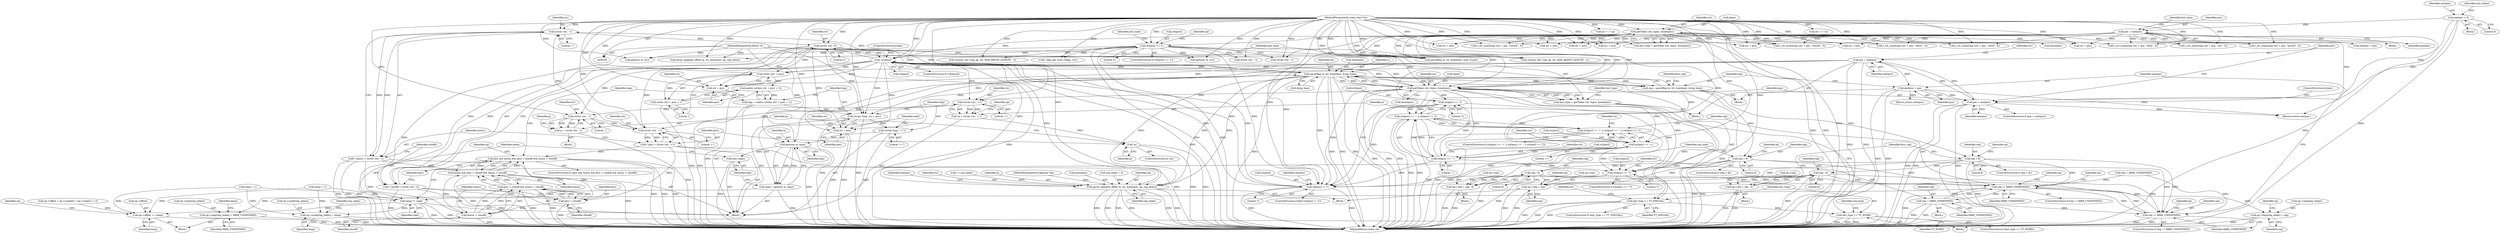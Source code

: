 digraph "0_radare2_9b46d38dd3c4de6048a488b655c7319f845af185@API" {
"1000633" [label="(Call,strchr (str, '-'))"];
"1000627" [label="(Call,strchr (str, '+'))"];
"1000598" [label="(Call,strchr (str, '+'))"];
"1000377" [label="(Call,!str[pos])"];
"1000489" [label="(Call,parseReg (a, str, &nextpos, &reg_type))"];
"1000682" [label="(Call,getnum (a, tmp))"];
"1000106" [label="(MethodParameterIn,RAsm *a)"];
"1000676" [label="(Call,strtok (tmp, \"+-\"))"];
"1000671" [label="(Call,strcpy (tmp, str + pos))"];
"1000662" [label="(Call,tmp = malloc (strlen (str + pos) + 1))"];
"1000664" [label="(Call,malloc (strlen (str + pos) + 1))"];
"1000666" [label="(Call,strlen (str + pos))"];
"1000639" [label="(Call,strchr (str, ']'))"];
"1000633" [label="(Call,strchr (str, '-'))"];
"1000107" [label="(MethodParameterIn,const char *str)"];
"1000373" [label="(Call,pos = nextpos)"];
"1000368" [label="(Call,pos > nextpos)"];
"1000137" [label="(Call,pos = nextpos)"];
"1000113" [label="(Call,nextpos = 0)"];
"1000484" [label="(Call,nextpos = pos)"];
"1000385" [label="(Call,getToken (str, &pos, &nextpos))"];
"1000142" [label="(Call,getToken (str, &pos, &nextpos))"];
"1000361" [label="(Call,str[pos] != ']')"];
"1000409" [label="(Call,str[pos] == ']')"];
"1000404" [label="(Call,str[pos] == '-')"];
"1000398" [label="(Call,str[pos] == '+')"];
"1000458" [label="(Call,str[pos] == '*')"];
"1000314" [label="(Call,str[pos] == '[')"];
"1000612" [label="(Call,strchr (str, '-'))"];
"1000631" [label="(Call,* minus = strchr (str, '-'))"];
"1000645" [label="(Call,minus && plus < closeB && minus < closeB)"];
"1000643" [label="(Call,plus && minus && plus < closeB && minus < closeB)"];
"1000651" [label="(Call,minus < closeB)"];
"1000647" [label="(Call,plus < closeB && minus < closeB)"];
"1000383" [label="(Call,last_type = getToken (str, &pos, &nextpos))"];
"1000392" [label="(Call,last_type == TT_SPECIAL)"];
"1000466" [label="(Call,last_type == TT_WORD)"];
"1000397" [label="(Call,str[pos] == '+' || str[pos] == '-' || str[pos] == ']')"];
"1000403" [label="(Call,str[pos] == '-' || str[pos] == ']')"];
"1000487" [label="(Call,reg = parseReg (a, str, &nextpos, &reg_type))"];
"1000505" [label="(Call,reg > 8)"];
"1000416" [label="(Call,reg != X86R_UNDEFINED)"];
"1000420" [label="(Call,op->regs[reg_index] = reg)"];
"1000443" [label="(Call,op->regs[reg_index] = X86R_UNDEFINED)"];
"1000453" [label="(Call,reg = X86R_UNDEFINED)"];
"1000475" [label="(Call,reg != X86R_UNDEFINED)"];
"1000518" [label="(Call,reg - 9)"];
"1000514" [label="(Call,op->reg = reg - 9)"];
"1000544" [label="(Call,op->reg = reg)"];
"1000526" [label="(Call,reg > 8)"];
"1000534" [label="(Call,reg - 9)"];
"1000530" [label="(Call,op->reg = reg - 9)"];
"1000554" [label="(Call,parse_segment_offset (a, str, &nextpos, op, reg_index))"];
"1000680" [label="(Call,read = getnum (a, tmp))"];
"1000687" [label="(Call,temp *= read)"];
"1000427" [label="(Call,op->scale[reg_index] = temp)"];
"1000438" [label="(Call,op->offset += temp)"];
"1000685" [label="(Call,free (tmp))"];
"1000596" [label="(Call,*p = strchr (str, '+'))"];
"1000607" [label="(Call,!p)"];
"1000610" [label="(Call,p = strchr (str, '-'))"];
"1000625" [label="(Call,* plus = strchr (str, '+'))"];
"1000648" [label="(Call,plus < closeB)"];
"1000665" [label="(Call,strlen (str + pos) + 1)"];
"1000667" [label="(Call,str + pos)"];
"1000673" [label="(Call,str + pos)"];
"1000637" [label="(Call,* closeB = strchr (str, ']'))"];
"1000641" [label="(Literal,']')"];
"1000404" [label="(Call,str[pos] == '-')"];
"1000484" [label="(Call,nextpos = pos)"];
"1000465" [label="(ControlStructure,if (last_type == TT_WORD))"];
"1000396" [label="(ControlStructure,if (str[pos] == '+' || str[pos] == '-' || str[pos] == ']'))"];
"1000668" [label="(Identifier,str)"];
"1000640" [label="(Identifier,str)"];
"1000449" [label="(Identifier,X86R_UNDEFINED)"];
"1000142" [label="(Call,getToken (str, &pos, &nextpos))"];
"1000409" [label="(Call,str[pos] == ']')"];
"1000363" [label="(Identifier,str)"];
"1000140" [label="(Call,last_type = getToken (str, &pos, &nextpos))"];
"1000637" [label="(Call,* closeB = strchr (str, ']'))"];
"1000314" [label="(Call,str[pos] == '[')"];
"1000468" [label="(Identifier,TT_WORD)"];
"1000481" [label="(Identifier,op)"];
"1000687" [label="(Call,temp *= read)"];
"1000613" [label="(Identifier,str)"];
"1000607" [label="(Call,!p)"];
"1000708" [label="(Call,strncpy (op->rep_op, str, MAX_REPOP_LENGTH - 1))"];
"1000932" [label="(Return,return nextpos;)"];
"1000462" [label="(Literal,'*')"];
"1000386" [label="(Identifier,str)"];
"1000909" [label="(Call,strchr (str, '-'))"];
"1000472" [label="(Identifier,reg_type)"];
"1000672" [label="(Identifier,tmp)"];
"1000614" [label="(Literal,'-')"];
"1000497" [label="(Identifier,first_reg)"];
"1000150" [label="(Call,r_str_ncasecmp (str + pos, \"ptr\", 3))"];
"1000411" [label="(Identifier,str)"];
"1000370" [label="(Identifier,nextpos)"];
"1000106" [label="(MethodParameterIn,RAsm *a)"];
"1000858" [label="(Call,str = ++p)"];
"1000458" [label="(Call,str[pos] == '*')"];
"1000439" [label="(Call,op->offset)"];
"1000331" [label="(Call,op->offset = op->scale[0] = op->scale[1] = 0)"];
"1000378" [label="(Call,str[pos])"];
"1000638" [label="(Identifier,closeB)"];
"1000846" [label="(Call,strchr (str, '-'))"];
"1000646" [label="(Identifier,minus)"];
"1000413" [label="(Literal,']')"];
"1000394" [label="(Identifier,TT_SPECIAL)"];
"1000486" [label="(Identifier,pos)"];
"1000644" [label="(Identifier,plus)"];
"1000427" [label="(Call,op->scale[reg_index] = temp)"];
"1000560" [label="(Identifier,reg_index)"];
"1000212" [label="(Call,str + pos)"];
"1000318" [label="(Literal,'[')"];
"1000236" [label="(Call,r_str_ncasecmp (str + pos, \"qword\", 5))"];
"1000610" [label="(Call,p = strchr (str, '-'))"];
"1000393" [label="(Identifier,last_type)"];
"1000392" [label="(Call,last_type == TT_SPECIAL)"];
"1000544" [label="(Call,op->reg = reg)"];
"1000114" [label="(Identifier,nextpos)"];
"1000488" [label="(Identifier,reg)"];
"1000551" [label="(Identifier,op)"];
"1000543" [label="(Block,)"];
"1000684" [label="(Identifier,tmp)"];
"1000696" [label="(Call,nextpos = pos)"];
"1000455" [label="(Identifier,X86R_UNDEFINED)"];
"1000519" [label="(Identifier,reg)"];
"1000477" [label="(Identifier,X86R_UNDEFINED)"];
"1000515" [label="(Call,op->reg)"];
"1000385" [label="(Call,getToken (str, &pos, &nextpos))"];
"1000400" [label="(Identifier,str)"];
"1000514" [label="(Call,op->reg = reg - 9)"];
"1000929" [label="(Call,getnum (a, str))"];
"1000391" [label="(ControlStructure,if (last_type == TT_SPECIAL))"];
"1000141" [label="(Identifier,last_type)"];
"1000555" [label="(Identifier,a)"];
"1000162" [label="(Call,str + pos)"];
"1000669" [label="(Identifier,pos)"];
"1000417" [label="(Identifier,reg)"];
"1000108" [label="(MethodParameterIn,Operand *op)"];
"1000408" [label="(Literal,'-')"];
"1000688" [label="(Identifier,temp)"];
"1000673" [label="(Call,str + pos)"];
"1000405" [label="(Call,str[pos])"];
"1000375" [label="(Identifier,nextpos)"];
"1000261" [label="(Call,r_str_ncasecmp (str + pos, \"oword\", 5))"];
"1000491" [label="(Identifier,str)"];
"1000627" [label="(Call,strchr (str, '+'))"];
"1000520" [label="(Literal,9)"];
"1000674" [label="(Identifier,str)"];
"1000650" [label="(Identifier,closeB)"];
"1000469" [label="(Block,)"];
"1000657" [label="(Identifier,op)"];
"1000670" [label="(Literal,1)"];
"1000415" [label="(ControlStructure,if (reg != X86R_UNDEFINED))"];
"1000475" [label="(Call,reg != X86R_UNDEFINED)"];
"1000685" [label="(Call,free (tmp))"];
"1000652" [label="(Identifier,minus)"];
"1000442" [label="(Identifier,temp)"];
"1000608" [label="(Identifier,p)"];
"1000366" [label="(Block,)"];
"1000683" [label="(Identifier,a)"];
"1000557" [label="(Call,&nextpos)"];
"1000376" [label="(ControlStructure,if (!str[pos]))"];
"1000532" [label="(Identifier,op)"];
"1000450" [label="(Call,temp = 1)"];
"1000639" [label="(Call,strchr (str, ']'))"];
"1000489" [label="(Call,parseReg (a, str, &nextpos, &reg_type))"];
"1000126" [label="(Call,reg_index = 0)"];
"1000633" [label="(Call,strchr (str, '-'))"];
"1000678" [label="(Literal,\"+-\")"];
"1000662" [label="(Call,tmp = malloc (strlen (str + pos) + 1))"];
"1000137" [label="(Call,pos = nextpos)"];
"1000430" [label="(Identifier,op)"];
"1000474" [label="(ControlStructure,if (reg != X86R_UNDEFINED))"];
"1000460" [label="(Identifier,str)"];
"1000536" [label="(Literal,9)"];
"1000612" [label="(Call,strchr (str, '-'))"];
"1000771" [label="(Call,parse_segment_offset (a, str, &nextpos, op, reg_index))"];
"1000143" [label="(Identifier,str)"];
"1000459" [label="(Call,str[pos])"];
"1000507" [label="(Literal,8)"];
"1000631" [label="(Call,* minus = strchr (str, '-'))"];
"1000666" [label="(Call,strlen (str + pos))"];
"1000600" [label="(Literal,'+')"];
"1000682" [label="(Call,getnum (a, tmp))"];
"1000416" [label="(Call,reg != X86R_UNDEFINED)"];
"1000262" [label="(Call,str + pos)"];
"1000635" [label="(Literal,'-')"];
"1000426" [label="(Identifier,reg)"];
"1000921" [label="(Call,str = ++p)"];
"1000365" [label="(Literal,']')"];
"1000438" [label="(Call,op->offset += temp)"];
"1000362" [label="(Call,str[pos])"];
"1000373" [label="(Call,pos = nextpos)"];
"1000138" [label="(Identifier,pos)"];
"1000237" [label="(Call,str + pos)"];
"1000119" [label="(Identifier,size_token)"];
"1000554" [label="(Call,parse_segment_offset (a, str, &nextpos, op, reg_index))"];
"1000457" [label="(ControlStructure,if (str[pos] == '*'))"];
"1000832" [label="(Call,r_flag_get (core->flags, str))"];
"1000110" [label="(Block,)"];
"1000315" [label="(Call,str[pos])"];
"1000323" [label="(Identifier,op)"];
"1000353" [label="(Call,reg = X86R_UNDEFINED)"];
"1000634" [label="(Identifier,str)"];
"1000387" [label="(Call,&pos)"];
"1000504" [label="(ControlStructure,if (reg > 8))"];
"1000443" [label="(Call,op->regs[reg_index] = X86R_UNDEFINED)"];
"1000545" [label="(Call,op->reg)"];
"1000539" [label="(Identifier,reg_type)"];
"1000559" [label="(Identifier,op)"];
"1000466" [label="(Call,last_type == TT_WORD)"];
"1000374" [label="(Identifier,pos)"];
"1000598" [label="(Call,strchr (str, '+'))"];
"1000151" [label="(Call,str + pos)"];
"1000113" [label="(Call,nextpos = 0)"];
"1000421" [label="(Call,op->regs[reg_index])"];
"1000671" [label="(Call,strcpy (tmp, str + pos))"];
"1000397" [label="(Call,str[pos] == '+' || str[pos] == '-' || str[pos] == ']')"];
"1000349" [label="(Call,temp = 1)"];
"1000383" [label="(Call,last_type = getToken (str, &pos, &nextpos))"];
"1000645" [label="(Call,minus && plus < closeB && minus < closeB)"];
"1000522" [label="(Identifier,first_reg)"];
"1000382" [label="(ControlStructure,break;)"];
"1000511" [label="(Identifier,op)"];
"1000107" [label="(MethodParameterIn,const char *str)"];
"1000494" [label="(Call,&reg_type)"];
"1000530" [label="(Call,op->reg = reg - 9)"];
"1000626" [label="(Identifier,plus)"];
"1000287" [label="(Call,str + pos)"];
"1000211" [label="(Call,r_str_ncasecmp (str + pos, \"dword\", 5))"];
"1000731" [label="(Call,parseReg (a, str, &nextpos, &op->type))"];
"1000648" [label="(Call,plus < closeB)"];
"1000665" [label="(Call,strlen (str + pos) + 1)"];
"1000492" [label="(Call,&nextpos)"];
"1000367" [label="(ControlStructure,if (pos > nextpos))"];
"1000187" [label="(Call,str + pos)"];
"1000642" [label="(ControlStructure,if (plus && minus && plus < closeB && minus < closeB))"];
"1000933" [label="(Identifier,nextpos)"];
"1000414" [label="(Block,)"];
"1000433" [label="(Identifier,temp)"];
"1000437" [label="(Block,)"];
"1000360" [label="(ControlStructure,while (str[pos] != ']'))"];
"1000562" [label="(Identifier,nextpos)"];
"1000653" [label="(Identifier,closeB)"];
"1000286" [label="(Call,r_str_ncasecmp (str + pos, \"tbyte\", 5))"];
"1000487" [label="(Call,reg = parseReg (a, str, &nextpos, &reg_type))"];
"1000664" [label="(Call,malloc (strlen (str + pos) + 1))"];
"1000146" [label="(Call,&nextpos)"];
"1000403" [label="(Call,str[pos] == '-' || str[pos] == ']')"];
"1000548" [label="(Identifier,reg)"];
"1000611" [label="(Identifier,p)"];
"1000506" [label="(Identifier,reg)"];
"1000451" [label="(Identifier,temp)"];
"1000866" [label="(Call,getnum (a, str))"];
"1000693" [label="(Identifier,last_type)"];
"1000490" [label="(Identifier,a)"];
"1000454" [label="(Identifier,reg)"];
"1000361" [label="(Call,str[pos] != ']')"];
"1000476" [label="(Identifier,reg)"];
"1000603" [label="(Identifier,op)"];
"1000594" [label="(Block,)"];
"1000529" [label="(Block,)"];
"1000428" [label="(Call,op->scale[reg_index])"];
"1000399" [label="(Call,str[pos])"];
"1000372" [label="(ControlStructure,break;)"];
"1000556" [label="(Identifier,str)"];
"1000446" [label="(Identifier,op)"];
"1000144" [label="(Call,&pos)"];
"1000680" [label="(Call,read = getnum (a, tmp))"];
"1000384" [label="(Identifier,last_type)"];
"1000369" [label="(Identifier,pos)"];
"1000531" [label="(Call,op->reg)"];
"1000609" [label="(Block,)"];
"1000681" [label="(Identifier,read)"];
"1000526" [label="(Call,reg > 8)"];
"1000877" [label="(Call,strncpy (op->rep_op, str, MAX_REPOP_LENGTH - 1))"];
"1000534" [label="(Call,reg - 9)"];
"1000667" [label="(Call,str + pos)"];
"1000649" [label="(Identifier,plus)"];
"1000115" [label="(Literal,0)"];
"1000528" [label="(Literal,8)"];
"1000186" [label="(Call,r_str_ncasecmp (str + pos, \"word\", 4))"];
"1000136" [label="(Block,)"];
"1000161" [label="(Call,r_str_ncasecmp (str + pos, \"byte\", 4))"];
"1000508" [label="(Block,)"];
"1000440" [label="(Identifier,op)"];
"1000527" [label="(Identifier,reg)"];
"1000467" [label="(Identifier,last_type)"];
"1000675" [label="(Identifier,pos)"];
"1000596" [label="(Call,*p = strchr (str, '+'))"];
"1000628" [label="(Identifier,str)"];
"1000525" [label="(ControlStructure,if (reg > 8))"];
"1000647" [label="(Call,plus < closeB && minus < closeB)"];
"1000377" [label="(Call,!str[pos])"];
"1000406" [label="(Identifier,str)"];
"1000632" [label="(Identifier,minus)"];
"1000606" [label="(ControlStructure,if (!p))"];
"1000934" [label="(MethodReturn,static int)"];
"1000597" [label="(Identifier,p)"];
"1000651" [label="(Call,minus < closeB)"];
"1000485" [label="(Identifier,nextpos)"];
"1000313" [label="(ControlStructure,if (str[pos] == '['))"];
"1000629" [label="(Literal,'+')"];
"1000663" [label="(Identifier,tmp)"];
"1000689" [label="(Identifier,read)"];
"1000423" [label="(Identifier,op)"];
"1000643" [label="(Call,plus && minus && plus < closeB && minus < closeB)"];
"1000398" [label="(Call,str[pos] == '+')"];
"1000561" [label="(Return,return nextpos;)"];
"1000139" [label="(Identifier,nextpos)"];
"1000420" [label="(Call,op->regs[reg_index] = reg)"];
"1000677" [label="(Identifier,tmp)"];
"1000535" [label="(Identifier,reg)"];
"1000453" [label="(Call,reg = X86R_UNDEFINED)"];
"1000419" [label="(Block,)"];
"1000410" [label="(Call,str[pos])"];
"1000505" [label="(Call,reg > 8)"];
"1000444" [label="(Call,op->regs[reg_index])"];
"1000599" [label="(Identifier,str)"];
"1000389" [label="(Call,&nextpos)"];
"1000676" [label="(Call,strtok (tmp, \"+-\"))"];
"1000686" [label="(Identifier,tmp)"];
"1000434" [label="(Call,++reg_index)"];
"1000402" [label="(Literal,'+')"];
"1000625" [label="(Call,* plus = strchr (str, '+'))"];
"1000435" [label="(Identifier,reg_index)"];
"1000616" [label="(Identifier,p)"];
"1000379" [label="(Identifier,str)"];
"1000418" [label="(Identifier,X86R_UNDEFINED)"];
"1000368" [label="(Call,pos > nextpos)"];
"1000518" [label="(Call,reg - 9)"];
"1000633" -> "1000631"  [label="AST: "];
"1000633" -> "1000635"  [label="CFG: "];
"1000634" -> "1000633"  [label="AST: "];
"1000635" -> "1000633"  [label="AST: "];
"1000631" -> "1000633"  [label="CFG: "];
"1000633" -> "1000631"  [label="DDG: "];
"1000633" -> "1000631"  [label="DDG: "];
"1000627" -> "1000633"  [label="DDG: "];
"1000377" -> "1000633"  [label="DDG: "];
"1000107" -> "1000633"  [label="DDG: "];
"1000633" -> "1000639"  [label="DDG: "];
"1000627" -> "1000625"  [label="AST: "];
"1000627" -> "1000629"  [label="CFG: "];
"1000628" -> "1000627"  [label="AST: "];
"1000629" -> "1000627"  [label="AST: "];
"1000625" -> "1000627"  [label="CFG: "];
"1000627" -> "1000625"  [label="DDG: "];
"1000627" -> "1000625"  [label="DDG: "];
"1000598" -> "1000627"  [label="DDG: "];
"1000612" -> "1000627"  [label="DDG: "];
"1000377" -> "1000627"  [label="DDG: "];
"1000107" -> "1000627"  [label="DDG: "];
"1000598" -> "1000596"  [label="AST: "];
"1000598" -> "1000600"  [label="CFG: "];
"1000599" -> "1000598"  [label="AST: "];
"1000600" -> "1000598"  [label="AST: "];
"1000596" -> "1000598"  [label="CFG: "];
"1000598" -> "1000596"  [label="DDG: "];
"1000598" -> "1000596"  [label="DDG: "];
"1000377" -> "1000598"  [label="DDG: "];
"1000385" -> "1000598"  [label="DDG: "];
"1000107" -> "1000598"  [label="DDG: "];
"1000598" -> "1000612"  [label="DDG: "];
"1000377" -> "1000376"  [label="AST: "];
"1000377" -> "1000378"  [label="CFG: "];
"1000378" -> "1000377"  [label="AST: "];
"1000382" -> "1000377"  [label="CFG: "];
"1000384" -> "1000377"  [label="CFG: "];
"1000377" -> "1000934"  [label="DDG: "];
"1000377" -> "1000934"  [label="DDG: "];
"1000377" -> "1000361"  [label="DDG: "];
"1000489" -> "1000377"  [label="DDG: "];
"1000385" -> "1000377"  [label="DDG: "];
"1000361" -> "1000377"  [label="DDG: "];
"1000107" -> "1000377"  [label="DDG: "];
"1000142" -> "1000377"  [label="DDG: "];
"1000639" -> "1000377"  [label="DDG: "];
"1000377" -> "1000385"  [label="DDG: "];
"1000377" -> "1000398"  [label="DDG: "];
"1000377" -> "1000489"  [label="DDG: "];
"1000377" -> "1000554"  [label="DDG: "];
"1000377" -> "1000612"  [label="DDG: "];
"1000377" -> "1000639"  [label="DDG: "];
"1000377" -> "1000666"  [label="DDG: "];
"1000377" -> "1000667"  [label="DDG: "];
"1000377" -> "1000671"  [label="DDG: "];
"1000377" -> "1000673"  [label="DDG: "];
"1000489" -> "1000487"  [label="AST: "];
"1000489" -> "1000494"  [label="CFG: "];
"1000490" -> "1000489"  [label="AST: "];
"1000491" -> "1000489"  [label="AST: "];
"1000492" -> "1000489"  [label="AST: "];
"1000494" -> "1000489"  [label="AST: "];
"1000487" -> "1000489"  [label="CFG: "];
"1000489" -> "1000934"  [label="DDG: "];
"1000489" -> "1000934"  [label="DDG: "];
"1000489" -> "1000934"  [label="DDG: "];
"1000489" -> "1000934"  [label="DDG: "];
"1000489" -> "1000361"  [label="DDG: "];
"1000489" -> "1000385"  [label="DDG: "];
"1000489" -> "1000385"  [label="DDG: "];
"1000489" -> "1000487"  [label="DDG: "];
"1000489" -> "1000487"  [label="DDG: "];
"1000489" -> "1000487"  [label="DDG: "];
"1000489" -> "1000487"  [label="DDG: "];
"1000682" -> "1000489"  [label="DDG: "];
"1000106" -> "1000489"  [label="DDG: "];
"1000385" -> "1000489"  [label="DDG: "];
"1000385" -> "1000489"  [label="DDG: "];
"1000107" -> "1000489"  [label="DDG: "];
"1000489" -> "1000554"  [label="DDG: "];
"1000489" -> "1000554"  [label="DDG: "];
"1000489" -> "1000554"  [label="DDG: "];
"1000489" -> "1000682"  [label="DDG: "];
"1000682" -> "1000680"  [label="AST: "];
"1000682" -> "1000684"  [label="CFG: "];
"1000683" -> "1000682"  [label="AST: "];
"1000684" -> "1000682"  [label="AST: "];
"1000680" -> "1000682"  [label="CFG: "];
"1000682" -> "1000934"  [label="DDG: "];
"1000682" -> "1000680"  [label="DDG: "];
"1000682" -> "1000680"  [label="DDG: "];
"1000106" -> "1000682"  [label="DDG: "];
"1000676" -> "1000682"  [label="DDG: "];
"1000682" -> "1000685"  [label="DDG: "];
"1000106" -> "1000105"  [label="AST: "];
"1000106" -> "1000934"  [label="DDG: "];
"1000106" -> "1000554"  [label="DDG: "];
"1000106" -> "1000731"  [label="DDG: "];
"1000106" -> "1000771"  [label="DDG: "];
"1000106" -> "1000866"  [label="DDG: "];
"1000106" -> "1000929"  [label="DDG: "];
"1000676" -> "1000594"  [label="AST: "];
"1000676" -> "1000678"  [label="CFG: "];
"1000677" -> "1000676"  [label="AST: "];
"1000678" -> "1000676"  [label="AST: "];
"1000681" -> "1000676"  [label="CFG: "];
"1000676" -> "1000934"  [label="DDG: "];
"1000671" -> "1000676"  [label="DDG: "];
"1000671" -> "1000594"  [label="AST: "];
"1000671" -> "1000673"  [label="CFG: "];
"1000672" -> "1000671"  [label="AST: "];
"1000673" -> "1000671"  [label="AST: "];
"1000677" -> "1000671"  [label="CFG: "];
"1000671" -> "1000934"  [label="DDG: "];
"1000671" -> "1000934"  [label="DDG: "];
"1000662" -> "1000671"  [label="DDG: "];
"1000107" -> "1000671"  [label="DDG: "];
"1000639" -> "1000671"  [label="DDG: "];
"1000373" -> "1000671"  [label="DDG: "];
"1000662" -> "1000594"  [label="AST: "];
"1000662" -> "1000664"  [label="CFG: "];
"1000663" -> "1000662"  [label="AST: "];
"1000664" -> "1000662"  [label="AST: "];
"1000672" -> "1000662"  [label="CFG: "];
"1000662" -> "1000934"  [label="DDG: "];
"1000664" -> "1000662"  [label="DDG: "];
"1000664" -> "1000665"  [label="CFG: "];
"1000665" -> "1000664"  [label="AST: "];
"1000664" -> "1000934"  [label="DDG: "];
"1000666" -> "1000664"  [label="DDG: "];
"1000666" -> "1000665"  [label="AST: "];
"1000666" -> "1000667"  [label="CFG: "];
"1000667" -> "1000666"  [label="AST: "];
"1000670" -> "1000666"  [label="CFG: "];
"1000666" -> "1000665"  [label="DDG: "];
"1000639" -> "1000666"  [label="DDG: "];
"1000107" -> "1000666"  [label="DDG: "];
"1000373" -> "1000666"  [label="DDG: "];
"1000639" -> "1000637"  [label="AST: "];
"1000639" -> "1000641"  [label="CFG: "];
"1000640" -> "1000639"  [label="AST: "];
"1000641" -> "1000639"  [label="AST: "];
"1000637" -> "1000639"  [label="CFG: "];
"1000639" -> "1000361"  [label="DDG: "];
"1000639" -> "1000385"  [label="DDG: "];
"1000639" -> "1000637"  [label="DDG: "];
"1000639" -> "1000637"  [label="DDG: "];
"1000107" -> "1000639"  [label="DDG: "];
"1000639" -> "1000667"  [label="DDG: "];
"1000639" -> "1000673"  [label="DDG: "];
"1000107" -> "1000105"  [label="AST: "];
"1000107" -> "1000934"  [label="DDG: "];
"1000107" -> "1000142"  [label="DDG: "];
"1000107" -> "1000150"  [label="DDG: "];
"1000107" -> "1000151"  [label="DDG: "];
"1000107" -> "1000161"  [label="DDG: "];
"1000107" -> "1000162"  [label="DDG: "];
"1000107" -> "1000186"  [label="DDG: "];
"1000107" -> "1000187"  [label="DDG: "];
"1000107" -> "1000211"  [label="DDG: "];
"1000107" -> "1000212"  [label="DDG: "];
"1000107" -> "1000236"  [label="DDG: "];
"1000107" -> "1000237"  [label="DDG: "];
"1000107" -> "1000261"  [label="DDG: "];
"1000107" -> "1000262"  [label="DDG: "];
"1000107" -> "1000286"  [label="DDG: "];
"1000107" -> "1000287"  [label="DDG: "];
"1000107" -> "1000314"  [label="DDG: "];
"1000107" -> "1000361"  [label="DDG: "];
"1000107" -> "1000385"  [label="DDG: "];
"1000107" -> "1000398"  [label="DDG: "];
"1000107" -> "1000404"  [label="DDG: "];
"1000107" -> "1000409"  [label="DDG: "];
"1000107" -> "1000458"  [label="DDG: "];
"1000107" -> "1000554"  [label="DDG: "];
"1000107" -> "1000612"  [label="DDG: "];
"1000107" -> "1000667"  [label="DDG: "];
"1000107" -> "1000673"  [label="DDG: "];
"1000107" -> "1000708"  [label="DDG: "];
"1000107" -> "1000731"  [label="DDG: "];
"1000107" -> "1000771"  [label="DDG: "];
"1000107" -> "1000832"  [label="DDG: "];
"1000107" -> "1000846"  [label="DDG: "];
"1000107" -> "1000858"  [label="DDG: "];
"1000107" -> "1000866"  [label="DDG: "];
"1000107" -> "1000877"  [label="DDG: "];
"1000107" -> "1000909"  [label="DDG: "];
"1000107" -> "1000921"  [label="DDG: "];
"1000107" -> "1000929"  [label="DDG: "];
"1000373" -> "1000366"  [label="AST: "];
"1000373" -> "1000375"  [label="CFG: "];
"1000374" -> "1000373"  [label="AST: "];
"1000375" -> "1000373"  [label="AST: "];
"1000379" -> "1000373"  [label="CFG: "];
"1000373" -> "1000934"  [label="DDG: "];
"1000373" -> "1000934"  [label="DDG: "];
"1000373" -> "1000368"  [label="DDG: "];
"1000368" -> "1000373"  [label="DDG: "];
"1000373" -> "1000484"  [label="DDG: "];
"1000373" -> "1000667"  [label="DDG: "];
"1000373" -> "1000673"  [label="DDG: "];
"1000368" -> "1000367"  [label="AST: "];
"1000368" -> "1000370"  [label="CFG: "];
"1000369" -> "1000368"  [label="AST: "];
"1000370" -> "1000368"  [label="AST: "];
"1000372" -> "1000368"  [label="CFG: "];
"1000374" -> "1000368"  [label="CFG: "];
"1000368" -> "1000934"  [label="DDG: "];
"1000368" -> "1000934"  [label="DDG: "];
"1000368" -> "1000934"  [label="DDG: "];
"1000137" -> "1000368"  [label="DDG: "];
"1000113" -> "1000368"  [label="DDG: "];
"1000484" -> "1000368"  [label="DDG: "];
"1000368" -> "1000932"  [label="DDG: "];
"1000137" -> "1000136"  [label="AST: "];
"1000137" -> "1000139"  [label="CFG: "];
"1000138" -> "1000137"  [label="AST: "];
"1000139" -> "1000137"  [label="AST: "];
"1000141" -> "1000137"  [label="CFG: "];
"1000137" -> "1000934"  [label="DDG: "];
"1000113" -> "1000137"  [label="DDG: "];
"1000137" -> "1000150"  [label="DDG: "];
"1000137" -> "1000151"  [label="DDG: "];
"1000137" -> "1000161"  [label="DDG: "];
"1000137" -> "1000162"  [label="DDG: "];
"1000137" -> "1000186"  [label="DDG: "];
"1000137" -> "1000187"  [label="DDG: "];
"1000137" -> "1000211"  [label="DDG: "];
"1000137" -> "1000212"  [label="DDG: "];
"1000137" -> "1000236"  [label="DDG: "];
"1000137" -> "1000237"  [label="DDG: "];
"1000137" -> "1000261"  [label="DDG: "];
"1000137" -> "1000262"  [label="DDG: "];
"1000137" -> "1000286"  [label="DDG: "];
"1000137" -> "1000287"  [label="DDG: "];
"1000137" -> "1000696"  [label="DDG: "];
"1000113" -> "1000110"  [label="AST: "];
"1000113" -> "1000115"  [label="CFG: "];
"1000114" -> "1000113"  [label="AST: "];
"1000115" -> "1000113"  [label="AST: "];
"1000119" -> "1000113"  [label="CFG: "];
"1000113" -> "1000934"  [label="DDG: "];
"1000113" -> "1000932"  [label="DDG: "];
"1000484" -> "1000469"  [label="AST: "];
"1000484" -> "1000486"  [label="CFG: "];
"1000485" -> "1000484"  [label="AST: "];
"1000486" -> "1000484"  [label="AST: "];
"1000488" -> "1000484"  [label="CFG: "];
"1000484" -> "1000934"  [label="DDG: "];
"1000484" -> "1000934"  [label="DDG: "];
"1000484" -> "1000561"  [label="DDG: "];
"1000484" -> "1000932"  [label="DDG: "];
"1000385" -> "1000383"  [label="AST: "];
"1000385" -> "1000389"  [label="CFG: "];
"1000386" -> "1000385"  [label="AST: "];
"1000387" -> "1000385"  [label="AST: "];
"1000389" -> "1000385"  [label="AST: "];
"1000383" -> "1000385"  [label="CFG: "];
"1000385" -> "1000934"  [label="DDG: "];
"1000385" -> "1000934"  [label="DDG: "];
"1000385" -> "1000934"  [label="DDG: "];
"1000385" -> "1000361"  [label="DDG: "];
"1000385" -> "1000383"  [label="DDG: "];
"1000385" -> "1000383"  [label="DDG: "];
"1000385" -> "1000383"  [label="DDG: "];
"1000142" -> "1000385"  [label="DDG: "];
"1000142" -> "1000385"  [label="DDG: "];
"1000142" -> "1000385"  [label="DDG: "];
"1000385" -> "1000398"  [label="DDG: "];
"1000385" -> "1000404"  [label="DDG: "];
"1000385" -> "1000409"  [label="DDG: "];
"1000385" -> "1000458"  [label="DDG: "];
"1000142" -> "1000140"  [label="AST: "];
"1000142" -> "1000146"  [label="CFG: "];
"1000143" -> "1000142"  [label="AST: "];
"1000144" -> "1000142"  [label="AST: "];
"1000146" -> "1000142"  [label="AST: "];
"1000140" -> "1000142"  [label="CFG: "];
"1000142" -> "1000934"  [label="DDG: "];
"1000142" -> "1000934"  [label="DDG: "];
"1000142" -> "1000140"  [label="DDG: "];
"1000142" -> "1000140"  [label="DDG: "];
"1000142" -> "1000140"  [label="DDG: "];
"1000142" -> "1000150"  [label="DDG: "];
"1000142" -> "1000151"  [label="DDG: "];
"1000142" -> "1000161"  [label="DDG: "];
"1000142" -> "1000162"  [label="DDG: "];
"1000142" -> "1000186"  [label="DDG: "];
"1000142" -> "1000187"  [label="DDG: "];
"1000142" -> "1000211"  [label="DDG: "];
"1000142" -> "1000212"  [label="DDG: "];
"1000142" -> "1000236"  [label="DDG: "];
"1000142" -> "1000237"  [label="DDG: "];
"1000142" -> "1000261"  [label="DDG: "];
"1000142" -> "1000262"  [label="DDG: "];
"1000142" -> "1000286"  [label="DDG: "];
"1000142" -> "1000287"  [label="DDG: "];
"1000142" -> "1000314"  [label="DDG: "];
"1000142" -> "1000361"  [label="DDG: "];
"1000142" -> "1000708"  [label="DDG: "];
"1000142" -> "1000731"  [label="DDG: "];
"1000142" -> "1000731"  [label="DDG: "];
"1000142" -> "1000909"  [label="DDG: "];
"1000361" -> "1000360"  [label="AST: "];
"1000361" -> "1000365"  [label="CFG: "];
"1000362" -> "1000361"  [label="AST: "];
"1000365" -> "1000361"  [label="AST: "];
"1000369" -> "1000361"  [label="CFG: "];
"1000933" -> "1000361"  [label="CFG: "];
"1000361" -> "1000934"  [label="DDG: "];
"1000361" -> "1000934"  [label="DDG: "];
"1000409" -> "1000361"  [label="DDG: "];
"1000398" -> "1000361"  [label="DDG: "];
"1000404" -> "1000361"  [label="DDG: "];
"1000458" -> "1000361"  [label="DDG: "];
"1000314" -> "1000361"  [label="DDG: "];
"1000409" -> "1000403"  [label="AST: "];
"1000409" -> "1000413"  [label="CFG: "];
"1000410" -> "1000409"  [label="AST: "];
"1000413" -> "1000409"  [label="AST: "];
"1000403" -> "1000409"  [label="CFG: "];
"1000409" -> "1000403"  [label="DDG: "];
"1000409" -> "1000403"  [label="DDG: "];
"1000404" -> "1000409"  [label="DDG: "];
"1000409" -> "1000458"  [label="DDG: "];
"1000404" -> "1000403"  [label="AST: "];
"1000404" -> "1000408"  [label="CFG: "];
"1000405" -> "1000404"  [label="AST: "];
"1000408" -> "1000404"  [label="AST: "];
"1000411" -> "1000404"  [label="CFG: "];
"1000403" -> "1000404"  [label="CFG: "];
"1000404" -> "1000403"  [label="DDG: "];
"1000404" -> "1000403"  [label="DDG: "];
"1000398" -> "1000404"  [label="DDG: "];
"1000404" -> "1000458"  [label="DDG: "];
"1000398" -> "1000397"  [label="AST: "];
"1000398" -> "1000402"  [label="CFG: "];
"1000399" -> "1000398"  [label="AST: "];
"1000402" -> "1000398"  [label="AST: "];
"1000406" -> "1000398"  [label="CFG: "];
"1000397" -> "1000398"  [label="CFG: "];
"1000398" -> "1000397"  [label="DDG: "];
"1000398" -> "1000397"  [label="DDG: "];
"1000398" -> "1000458"  [label="DDG: "];
"1000458" -> "1000457"  [label="AST: "];
"1000458" -> "1000462"  [label="CFG: "];
"1000459" -> "1000458"  [label="AST: "];
"1000462" -> "1000458"  [label="AST: "];
"1000363" -> "1000458"  [label="CFG: "];
"1000458" -> "1000934"  [label="DDG: "];
"1000314" -> "1000313"  [label="AST: "];
"1000314" -> "1000318"  [label="CFG: "];
"1000315" -> "1000314"  [label="AST: "];
"1000318" -> "1000314"  [label="AST: "];
"1000323" -> "1000314"  [label="CFG: "];
"1000693" -> "1000314"  [label="CFG: "];
"1000314" -> "1000934"  [label="DDG: "];
"1000314" -> "1000934"  [label="DDG: "];
"1000314" -> "1000708"  [label="DDG: "];
"1000314" -> "1000731"  [label="DDG: "];
"1000314" -> "1000771"  [label="DDG: "];
"1000314" -> "1000832"  [label="DDG: "];
"1000314" -> "1000846"  [label="DDG: "];
"1000314" -> "1000866"  [label="DDG: "];
"1000314" -> "1000877"  [label="DDG: "];
"1000314" -> "1000909"  [label="DDG: "];
"1000314" -> "1000929"  [label="DDG: "];
"1000612" -> "1000610"  [label="AST: "];
"1000612" -> "1000614"  [label="CFG: "];
"1000613" -> "1000612"  [label="AST: "];
"1000614" -> "1000612"  [label="AST: "];
"1000610" -> "1000612"  [label="CFG: "];
"1000612" -> "1000610"  [label="DDG: "];
"1000612" -> "1000610"  [label="DDG: "];
"1000631" -> "1000594"  [label="AST: "];
"1000632" -> "1000631"  [label="AST: "];
"1000638" -> "1000631"  [label="CFG: "];
"1000631" -> "1000934"  [label="DDG: "];
"1000631" -> "1000934"  [label="DDG: "];
"1000631" -> "1000645"  [label="DDG: "];
"1000631" -> "1000651"  [label="DDG: "];
"1000645" -> "1000643"  [label="AST: "];
"1000645" -> "1000646"  [label="CFG: "];
"1000645" -> "1000647"  [label="CFG: "];
"1000646" -> "1000645"  [label="AST: "];
"1000647" -> "1000645"  [label="AST: "];
"1000643" -> "1000645"  [label="CFG: "];
"1000645" -> "1000934"  [label="DDG: "];
"1000645" -> "1000934"  [label="DDG: "];
"1000645" -> "1000643"  [label="DDG: "];
"1000645" -> "1000643"  [label="DDG: "];
"1000651" -> "1000645"  [label="DDG: "];
"1000647" -> "1000645"  [label="DDG: "];
"1000647" -> "1000645"  [label="DDG: "];
"1000643" -> "1000642"  [label="AST: "];
"1000643" -> "1000644"  [label="CFG: "];
"1000644" -> "1000643"  [label="AST: "];
"1000657" -> "1000643"  [label="CFG: "];
"1000663" -> "1000643"  [label="CFG: "];
"1000643" -> "1000934"  [label="DDG: "];
"1000643" -> "1000934"  [label="DDG: "];
"1000643" -> "1000934"  [label="DDG: "];
"1000625" -> "1000643"  [label="DDG: "];
"1000648" -> "1000643"  [label="DDG: "];
"1000651" -> "1000647"  [label="AST: "];
"1000651" -> "1000653"  [label="CFG: "];
"1000652" -> "1000651"  [label="AST: "];
"1000653" -> "1000651"  [label="AST: "];
"1000647" -> "1000651"  [label="CFG: "];
"1000651" -> "1000934"  [label="DDG: "];
"1000651" -> "1000647"  [label="DDG: "];
"1000651" -> "1000647"  [label="DDG: "];
"1000648" -> "1000651"  [label="DDG: "];
"1000647" -> "1000648"  [label="CFG: "];
"1000648" -> "1000647"  [label="AST: "];
"1000647" -> "1000934"  [label="DDG: "];
"1000647" -> "1000934"  [label="DDG: "];
"1000648" -> "1000647"  [label="DDG: "];
"1000648" -> "1000647"  [label="DDG: "];
"1000383" -> "1000366"  [label="AST: "];
"1000384" -> "1000383"  [label="AST: "];
"1000393" -> "1000383"  [label="CFG: "];
"1000383" -> "1000934"  [label="DDG: "];
"1000383" -> "1000392"  [label="DDG: "];
"1000392" -> "1000391"  [label="AST: "];
"1000392" -> "1000394"  [label="CFG: "];
"1000393" -> "1000392"  [label="AST: "];
"1000394" -> "1000392"  [label="AST: "];
"1000400" -> "1000392"  [label="CFG: "];
"1000467" -> "1000392"  [label="CFG: "];
"1000392" -> "1000934"  [label="DDG: "];
"1000392" -> "1000934"  [label="DDG: "];
"1000392" -> "1000934"  [label="DDG: "];
"1000392" -> "1000466"  [label="DDG: "];
"1000466" -> "1000465"  [label="AST: "];
"1000466" -> "1000468"  [label="CFG: "];
"1000467" -> "1000466"  [label="AST: "];
"1000468" -> "1000466"  [label="AST: "];
"1000472" -> "1000466"  [label="CFG: "];
"1000597" -> "1000466"  [label="CFG: "];
"1000466" -> "1000934"  [label="DDG: "];
"1000466" -> "1000934"  [label="DDG: "];
"1000466" -> "1000934"  [label="DDG: "];
"1000397" -> "1000396"  [label="AST: "];
"1000397" -> "1000403"  [label="CFG: "];
"1000403" -> "1000397"  [label="AST: "];
"1000417" -> "1000397"  [label="CFG: "];
"1000460" -> "1000397"  [label="CFG: "];
"1000397" -> "1000934"  [label="DDG: "];
"1000397" -> "1000934"  [label="DDG: "];
"1000397" -> "1000934"  [label="DDG: "];
"1000403" -> "1000397"  [label="DDG: "];
"1000403" -> "1000397"  [label="DDG: "];
"1000403" -> "1000934"  [label="DDG: "];
"1000403" -> "1000934"  [label="DDG: "];
"1000487" -> "1000469"  [label="AST: "];
"1000488" -> "1000487"  [label="AST: "];
"1000497" -> "1000487"  [label="CFG: "];
"1000487" -> "1000934"  [label="DDG: "];
"1000487" -> "1000505"  [label="DDG: "];
"1000487" -> "1000526"  [label="DDG: "];
"1000505" -> "1000504"  [label="AST: "];
"1000505" -> "1000507"  [label="CFG: "];
"1000506" -> "1000505"  [label="AST: "];
"1000507" -> "1000505"  [label="AST: "];
"1000511" -> "1000505"  [label="CFG: "];
"1000522" -> "1000505"  [label="CFG: "];
"1000505" -> "1000934"  [label="DDG: "];
"1000505" -> "1000934"  [label="DDG: "];
"1000505" -> "1000416"  [label="DDG: "];
"1000505" -> "1000475"  [label="DDG: "];
"1000505" -> "1000518"  [label="DDG: "];
"1000505" -> "1000544"  [label="DDG: "];
"1000416" -> "1000415"  [label="AST: "];
"1000416" -> "1000418"  [label="CFG: "];
"1000417" -> "1000416"  [label="AST: "];
"1000418" -> "1000416"  [label="AST: "];
"1000423" -> "1000416"  [label="CFG: "];
"1000440" -> "1000416"  [label="CFG: "];
"1000416" -> "1000934"  [label="DDG: "];
"1000518" -> "1000416"  [label="DDG: "];
"1000526" -> "1000416"  [label="DDG: "];
"1000453" -> "1000416"  [label="DDG: "];
"1000534" -> "1000416"  [label="DDG: "];
"1000353" -> "1000416"  [label="DDG: "];
"1000475" -> "1000416"  [label="DDG: "];
"1000416" -> "1000420"  [label="DDG: "];
"1000416" -> "1000443"  [label="DDG: "];
"1000416" -> "1000453"  [label="DDG: "];
"1000416" -> "1000475"  [label="DDG: "];
"1000420" -> "1000419"  [label="AST: "];
"1000420" -> "1000426"  [label="CFG: "];
"1000421" -> "1000420"  [label="AST: "];
"1000426" -> "1000420"  [label="AST: "];
"1000430" -> "1000420"  [label="CFG: "];
"1000420" -> "1000934"  [label="DDG: "];
"1000443" -> "1000437"  [label="AST: "];
"1000443" -> "1000449"  [label="CFG: "];
"1000444" -> "1000443"  [label="AST: "];
"1000449" -> "1000443"  [label="AST: "];
"1000451" -> "1000443"  [label="CFG: "];
"1000443" -> "1000934"  [label="DDG: "];
"1000453" -> "1000414"  [label="AST: "];
"1000453" -> "1000455"  [label="CFG: "];
"1000454" -> "1000453"  [label="AST: "];
"1000455" -> "1000453"  [label="AST: "];
"1000363" -> "1000453"  [label="CFG: "];
"1000453" -> "1000934"  [label="DDG: "];
"1000453" -> "1000934"  [label="DDG: "];
"1000453" -> "1000475"  [label="DDG: "];
"1000475" -> "1000474"  [label="AST: "];
"1000475" -> "1000477"  [label="CFG: "];
"1000476" -> "1000475"  [label="AST: "];
"1000477" -> "1000475"  [label="AST: "];
"1000481" -> "1000475"  [label="CFG: "];
"1000485" -> "1000475"  [label="CFG: "];
"1000475" -> "1000934"  [label="DDG: "];
"1000475" -> "1000934"  [label="DDG: "];
"1000518" -> "1000475"  [label="DDG: "];
"1000526" -> "1000475"  [label="DDG: "];
"1000534" -> "1000475"  [label="DDG: "];
"1000353" -> "1000475"  [label="DDG: "];
"1000518" -> "1000514"  [label="AST: "];
"1000518" -> "1000520"  [label="CFG: "];
"1000519" -> "1000518"  [label="AST: "];
"1000520" -> "1000518"  [label="AST: "];
"1000514" -> "1000518"  [label="CFG: "];
"1000518" -> "1000934"  [label="DDG: "];
"1000518" -> "1000514"  [label="DDG: "];
"1000518" -> "1000514"  [label="DDG: "];
"1000518" -> "1000544"  [label="DDG: "];
"1000514" -> "1000508"  [label="AST: "];
"1000515" -> "1000514"  [label="AST: "];
"1000522" -> "1000514"  [label="CFG: "];
"1000514" -> "1000934"  [label="DDG: "];
"1000514" -> "1000934"  [label="DDG: "];
"1000544" -> "1000543"  [label="AST: "];
"1000544" -> "1000548"  [label="CFG: "];
"1000545" -> "1000544"  [label="AST: "];
"1000548" -> "1000544"  [label="AST: "];
"1000551" -> "1000544"  [label="CFG: "];
"1000544" -> "1000934"  [label="DDG: "];
"1000544" -> "1000934"  [label="DDG: "];
"1000526" -> "1000544"  [label="DDG: "];
"1000534" -> "1000544"  [label="DDG: "];
"1000526" -> "1000525"  [label="AST: "];
"1000526" -> "1000528"  [label="CFG: "];
"1000527" -> "1000526"  [label="AST: "];
"1000528" -> "1000526"  [label="AST: "];
"1000532" -> "1000526"  [label="CFG: "];
"1000539" -> "1000526"  [label="CFG: "];
"1000526" -> "1000934"  [label="DDG: "];
"1000526" -> "1000934"  [label="DDG: "];
"1000526" -> "1000534"  [label="DDG: "];
"1000534" -> "1000530"  [label="AST: "];
"1000534" -> "1000536"  [label="CFG: "];
"1000535" -> "1000534"  [label="AST: "];
"1000536" -> "1000534"  [label="AST: "];
"1000530" -> "1000534"  [label="CFG: "];
"1000534" -> "1000934"  [label="DDG: "];
"1000534" -> "1000530"  [label="DDG: "];
"1000534" -> "1000530"  [label="DDG: "];
"1000530" -> "1000529"  [label="AST: "];
"1000531" -> "1000530"  [label="AST: "];
"1000539" -> "1000530"  [label="CFG: "];
"1000530" -> "1000934"  [label="DDG: "];
"1000530" -> "1000934"  [label="DDG: "];
"1000554" -> "1000543"  [label="AST: "];
"1000554" -> "1000560"  [label="CFG: "];
"1000555" -> "1000554"  [label="AST: "];
"1000556" -> "1000554"  [label="AST: "];
"1000557" -> "1000554"  [label="AST: "];
"1000559" -> "1000554"  [label="AST: "];
"1000560" -> "1000554"  [label="AST: "];
"1000562" -> "1000554"  [label="CFG: "];
"1000554" -> "1000934"  [label="DDG: "];
"1000554" -> "1000934"  [label="DDG: "];
"1000554" -> "1000934"  [label="DDG: "];
"1000554" -> "1000934"  [label="DDG: "];
"1000554" -> "1000934"  [label="DDG: "];
"1000554" -> "1000934"  [label="DDG: "];
"1000108" -> "1000554"  [label="DDG: "];
"1000126" -> "1000554"  [label="DDG: "];
"1000434" -> "1000554"  [label="DDG: "];
"1000680" -> "1000594"  [label="AST: "];
"1000681" -> "1000680"  [label="AST: "];
"1000686" -> "1000680"  [label="CFG: "];
"1000680" -> "1000934"  [label="DDG: "];
"1000680" -> "1000687"  [label="DDG: "];
"1000687" -> "1000594"  [label="AST: "];
"1000687" -> "1000689"  [label="CFG: "];
"1000688" -> "1000687"  [label="AST: "];
"1000689" -> "1000687"  [label="AST: "];
"1000363" -> "1000687"  [label="CFG: "];
"1000687" -> "1000934"  [label="DDG: "];
"1000687" -> "1000934"  [label="DDG: "];
"1000687" -> "1000427"  [label="DDG: "];
"1000687" -> "1000438"  [label="DDG: "];
"1000349" -> "1000687"  [label="DDG: "];
"1000450" -> "1000687"  [label="DDG: "];
"1000427" -> "1000419"  [label="AST: "];
"1000427" -> "1000433"  [label="CFG: "];
"1000428" -> "1000427"  [label="AST: "];
"1000433" -> "1000427"  [label="AST: "];
"1000435" -> "1000427"  [label="CFG: "];
"1000427" -> "1000934"  [label="DDG: "];
"1000349" -> "1000427"  [label="DDG: "];
"1000450" -> "1000427"  [label="DDG: "];
"1000438" -> "1000437"  [label="AST: "];
"1000438" -> "1000442"  [label="CFG: "];
"1000439" -> "1000438"  [label="AST: "];
"1000442" -> "1000438"  [label="AST: "];
"1000446" -> "1000438"  [label="CFG: "];
"1000438" -> "1000934"  [label="DDG: "];
"1000349" -> "1000438"  [label="DDG: "];
"1000450" -> "1000438"  [label="DDG: "];
"1000331" -> "1000438"  [label="DDG: "];
"1000685" -> "1000594"  [label="AST: "];
"1000685" -> "1000686"  [label="CFG: "];
"1000686" -> "1000685"  [label="AST: "];
"1000688" -> "1000685"  [label="CFG: "];
"1000685" -> "1000934"  [label="DDG: "];
"1000596" -> "1000594"  [label="AST: "];
"1000597" -> "1000596"  [label="AST: "];
"1000603" -> "1000596"  [label="CFG: "];
"1000596" -> "1000607"  [label="DDG: "];
"1000607" -> "1000606"  [label="AST: "];
"1000607" -> "1000608"  [label="CFG: "];
"1000608" -> "1000607"  [label="AST: "];
"1000611" -> "1000607"  [label="CFG: "];
"1000626" -> "1000607"  [label="CFG: "];
"1000607" -> "1000934"  [label="DDG: "];
"1000607" -> "1000934"  [label="DDG: "];
"1000610" -> "1000609"  [label="AST: "];
"1000611" -> "1000610"  [label="AST: "];
"1000616" -> "1000610"  [label="CFG: "];
"1000610" -> "1000934"  [label="DDG: "];
"1000625" -> "1000594"  [label="AST: "];
"1000626" -> "1000625"  [label="AST: "];
"1000632" -> "1000625"  [label="CFG: "];
"1000625" -> "1000934"  [label="DDG: "];
"1000625" -> "1000648"  [label="DDG: "];
"1000648" -> "1000650"  [label="CFG: "];
"1000649" -> "1000648"  [label="AST: "];
"1000650" -> "1000648"  [label="AST: "];
"1000652" -> "1000648"  [label="CFG: "];
"1000648" -> "1000934"  [label="DDG: "];
"1000637" -> "1000648"  [label="DDG: "];
"1000665" -> "1000670"  [label="CFG: "];
"1000670" -> "1000665"  [label="AST: "];
"1000665" -> "1000934"  [label="DDG: "];
"1000667" -> "1000669"  [label="CFG: "];
"1000668" -> "1000667"  [label="AST: "];
"1000669" -> "1000667"  [label="AST: "];
"1000673" -> "1000675"  [label="CFG: "];
"1000674" -> "1000673"  [label="AST: "];
"1000675" -> "1000673"  [label="AST: "];
"1000673" -> "1000934"  [label="DDG: "];
"1000673" -> "1000934"  [label="DDG: "];
"1000637" -> "1000594"  [label="AST: "];
"1000638" -> "1000637"  [label="AST: "];
"1000644" -> "1000637"  [label="CFG: "];
"1000637" -> "1000934"  [label="DDG: "];
"1000637" -> "1000934"  [label="DDG: "];
}
